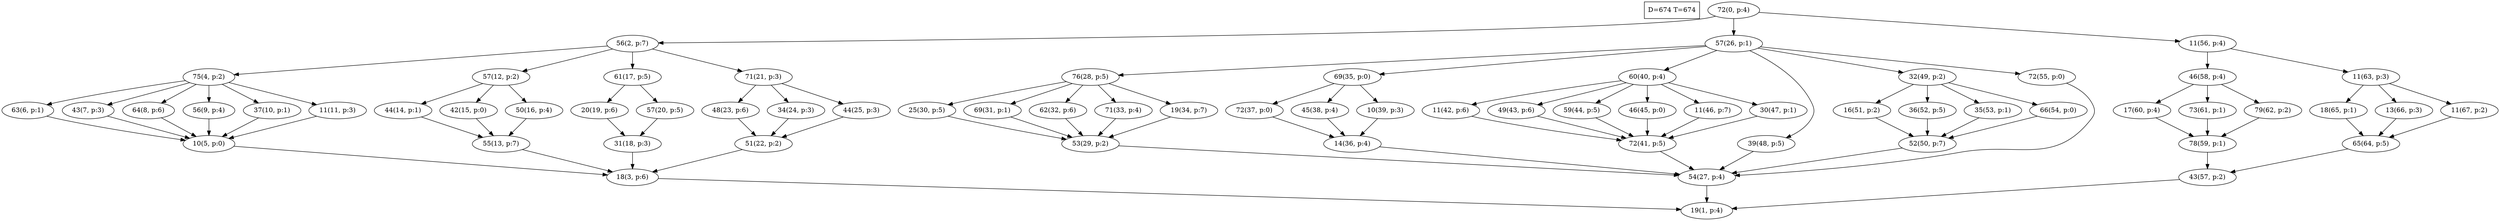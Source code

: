 digraph Task {
i [shape=box, label="D=674 T=674"]; 
0 [label="72(0, p:4)"];
1 [label="19(1, p:4)"];
2 [label="56(2, p:7)"];
3 [label="18(3, p:6)"];
4 [label="75(4, p:2)"];
5 [label="10(5, p:0)"];
6 [label="63(6, p:1)"];
7 [label="43(7, p:3)"];
8 [label="64(8, p:6)"];
9 [label="56(9, p:4)"];
10 [label="37(10, p:1)"];
11 [label="11(11, p:3)"];
12 [label="57(12, p:2)"];
13 [label="55(13, p:7)"];
14 [label="44(14, p:1)"];
15 [label="42(15, p:0)"];
16 [label="50(16, p:4)"];
17 [label="61(17, p:5)"];
18 [label="31(18, p:3)"];
19 [label="20(19, p:6)"];
20 [label="57(20, p:5)"];
21 [label="71(21, p:3)"];
22 [label="51(22, p:2)"];
23 [label="48(23, p:6)"];
24 [label="34(24, p:3)"];
25 [label="44(25, p:3)"];
26 [label="57(26, p:1)"];
27 [label="54(27, p:4)"];
28 [label="76(28, p:5)"];
29 [label="53(29, p:2)"];
30 [label="25(30, p:5)"];
31 [label="69(31, p:1)"];
32 [label="62(32, p:6)"];
33 [label="71(33, p:4)"];
34 [label="19(34, p:7)"];
35 [label="69(35, p:0)"];
36 [label="14(36, p:4)"];
37 [label="72(37, p:0)"];
38 [label="45(38, p:4)"];
39 [label="10(39, p:3)"];
40 [label="60(40, p:4)"];
41 [label="72(41, p:5)"];
42 [label="11(42, p:6)"];
43 [label="49(43, p:6)"];
44 [label="59(44, p:5)"];
45 [label="46(45, p:0)"];
46 [label="11(46, p:7)"];
47 [label="30(47, p:1)"];
48 [label="39(48, p:5)"];
49 [label="32(49, p:2)"];
50 [label="52(50, p:7)"];
51 [label="16(51, p:2)"];
52 [label="36(52, p:5)"];
53 [label="35(53, p:1)"];
54 [label="66(54, p:0)"];
55 [label="72(55, p:0)"];
56 [label="11(56, p:4)"];
57 [label="43(57, p:2)"];
58 [label="46(58, p:4)"];
59 [label="78(59, p:1)"];
60 [label="17(60, p:4)"];
61 [label="73(61, p:1)"];
62 [label="79(62, p:2)"];
63 [label="11(63, p:3)"];
64 [label="65(64, p:5)"];
65 [label="18(65, p:1)"];
66 [label="13(66, p:3)"];
67 [label="11(67, p:2)"];
0 -> 2;
0 -> 26;
0 -> 56;
2 -> 4;
2 -> 12;
2 -> 17;
2 -> 21;
3 -> 1;
4 -> 6;
4 -> 7;
4 -> 8;
4 -> 9;
4 -> 10;
4 -> 11;
5 -> 3;
6 -> 5;
7 -> 5;
8 -> 5;
9 -> 5;
10 -> 5;
11 -> 5;
12 -> 14;
12 -> 15;
12 -> 16;
13 -> 3;
14 -> 13;
15 -> 13;
16 -> 13;
17 -> 19;
17 -> 20;
18 -> 3;
19 -> 18;
20 -> 18;
21 -> 23;
21 -> 24;
21 -> 25;
22 -> 3;
23 -> 22;
24 -> 22;
25 -> 22;
26 -> 28;
26 -> 35;
26 -> 40;
26 -> 48;
26 -> 49;
26 -> 55;
27 -> 1;
28 -> 30;
28 -> 31;
28 -> 32;
28 -> 33;
28 -> 34;
29 -> 27;
30 -> 29;
31 -> 29;
32 -> 29;
33 -> 29;
34 -> 29;
35 -> 37;
35 -> 38;
35 -> 39;
36 -> 27;
37 -> 36;
38 -> 36;
39 -> 36;
40 -> 42;
40 -> 43;
40 -> 44;
40 -> 45;
40 -> 46;
40 -> 47;
41 -> 27;
42 -> 41;
43 -> 41;
44 -> 41;
45 -> 41;
46 -> 41;
47 -> 41;
48 -> 27;
49 -> 51;
49 -> 52;
49 -> 53;
49 -> 54;
50 -> 27;
51 -> 50;
52 -> 50;
53 -> 50;
54 -> 50;
55 -> 27;
56 -> 58;
56 -> 63;
57 -> 1;
58 -> 60;
58 -> 61;
58 -> 62;
59 -> 57;
60 -> 59;
61 -> 59;
62 -> 59;
63 -> 65;
63 -> 66;
63 -> 67;
64 -> 57;
65 -> 64;
66 -> 64;
67 -> 64;
}